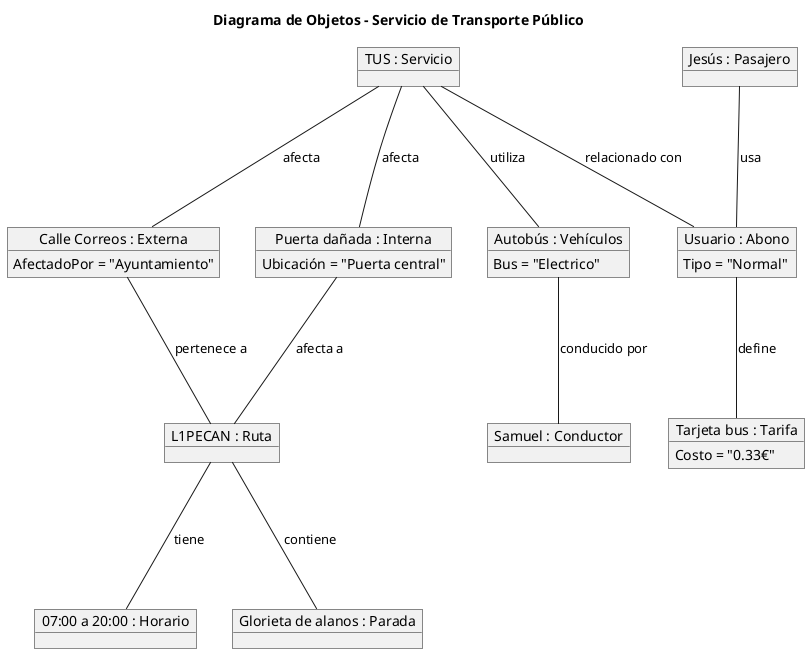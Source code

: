@startuml Diagrama_de_Objetos_Transporte
title Diagrama de Objetos - Servicio de Transporte Público

object "TUS : Servicio" as servicio

object "Calle Correos : Externa" as externa {
  AfectadoPor = "Ayuntamiento"
}

object "Puerta dañada : Interna" as interna {
  Ubicación = "Puerta central"
}

object "Autobús : Vehículos" as autobus {
    Bus = "Electrico"
}

object "Samuel : Conductor" as conductor{

}

object "Jesús : Pasajero" as pasajero

object "Usuario : Abono" as abono {
  Tipo = "Normal"
}

object "Tarjeta bus : Tarifa" as tarifa {
  Costo = "0.33€"
}

object "07:00 a 20:00 : Horario" as horario

object "Glorieta de alanos : Parada" as parada

object "L1PECAN : Ruta" as ruta

servicio --- externa : "afecta"
servicio --- interna : "afecta"
servicio --- autobus : "utiliza"
servicio --- abono : "relacionado con"

externa --- ruta : "pertenece a"
interna --- ruta : "afecta a"
ruta --- horario : "tiene"
ruta --- parada : "contiene"

autobus --- conductor : "conducido por"
pasajero --- abono : "usa"
abono --- tarifa : "define"
@enduml

